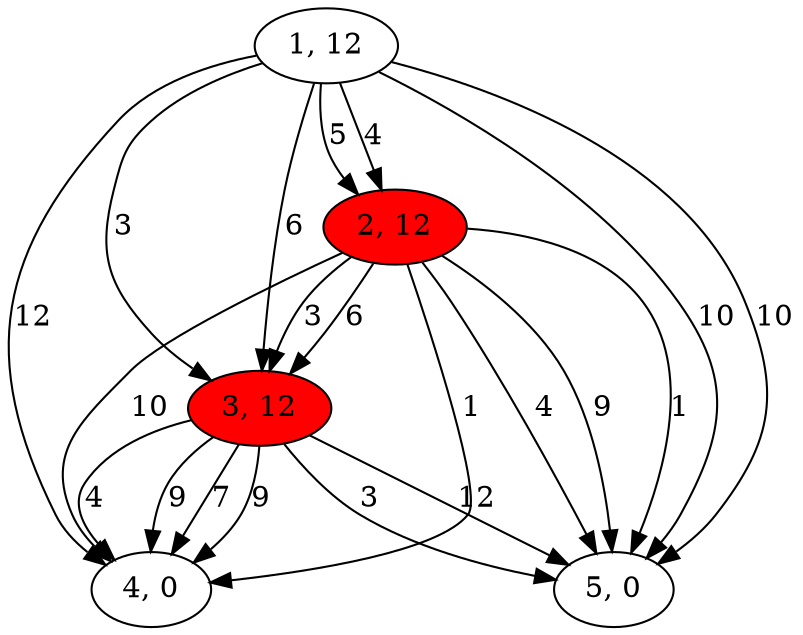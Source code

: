 digraph G{
1[label="1, 12"]
2[label="2, 12"]
3[label="3, 12"]
4[label="4, 0"]
5[label="5, 0"]
1->5[label="10"]
1->3[label="3"]
1->3[label="6"]
1->2[label="5"]
1->5[label="10"]
1->4[label="12"]
1->2[label="4"]
2[style = filled,fillcolor=red]
2->5[label="1"]
2->5[label="4"]
2->3[label="3"]
2->5[label="9"]
2->4[label="10"]
2->4[label="1"]
2->3[label="6"]
3[style = filled,fillcolor=red]
3->5[label="3"]
3->4[label="7"]
3->4[label="9"]
3->4[label="4"]
3->5[label="12"]
3->4[label="9"]
}
